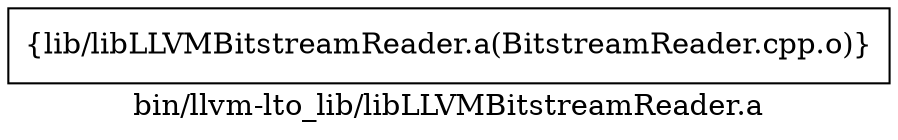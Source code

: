 digraph "bin/llvm-lto_lib/libLLVMBitstreamReader.a" {
	label="bin/llvm-lto_lib/libLLVMBitstreamReader.a";
	rankdir=LR;

	Node0x55b14d5d42b8 [shape=record,shape=box,group=0,label="{lib/libLLVMBitstreamReader.a(BitstreamReader.cpp.o)}"];
}
